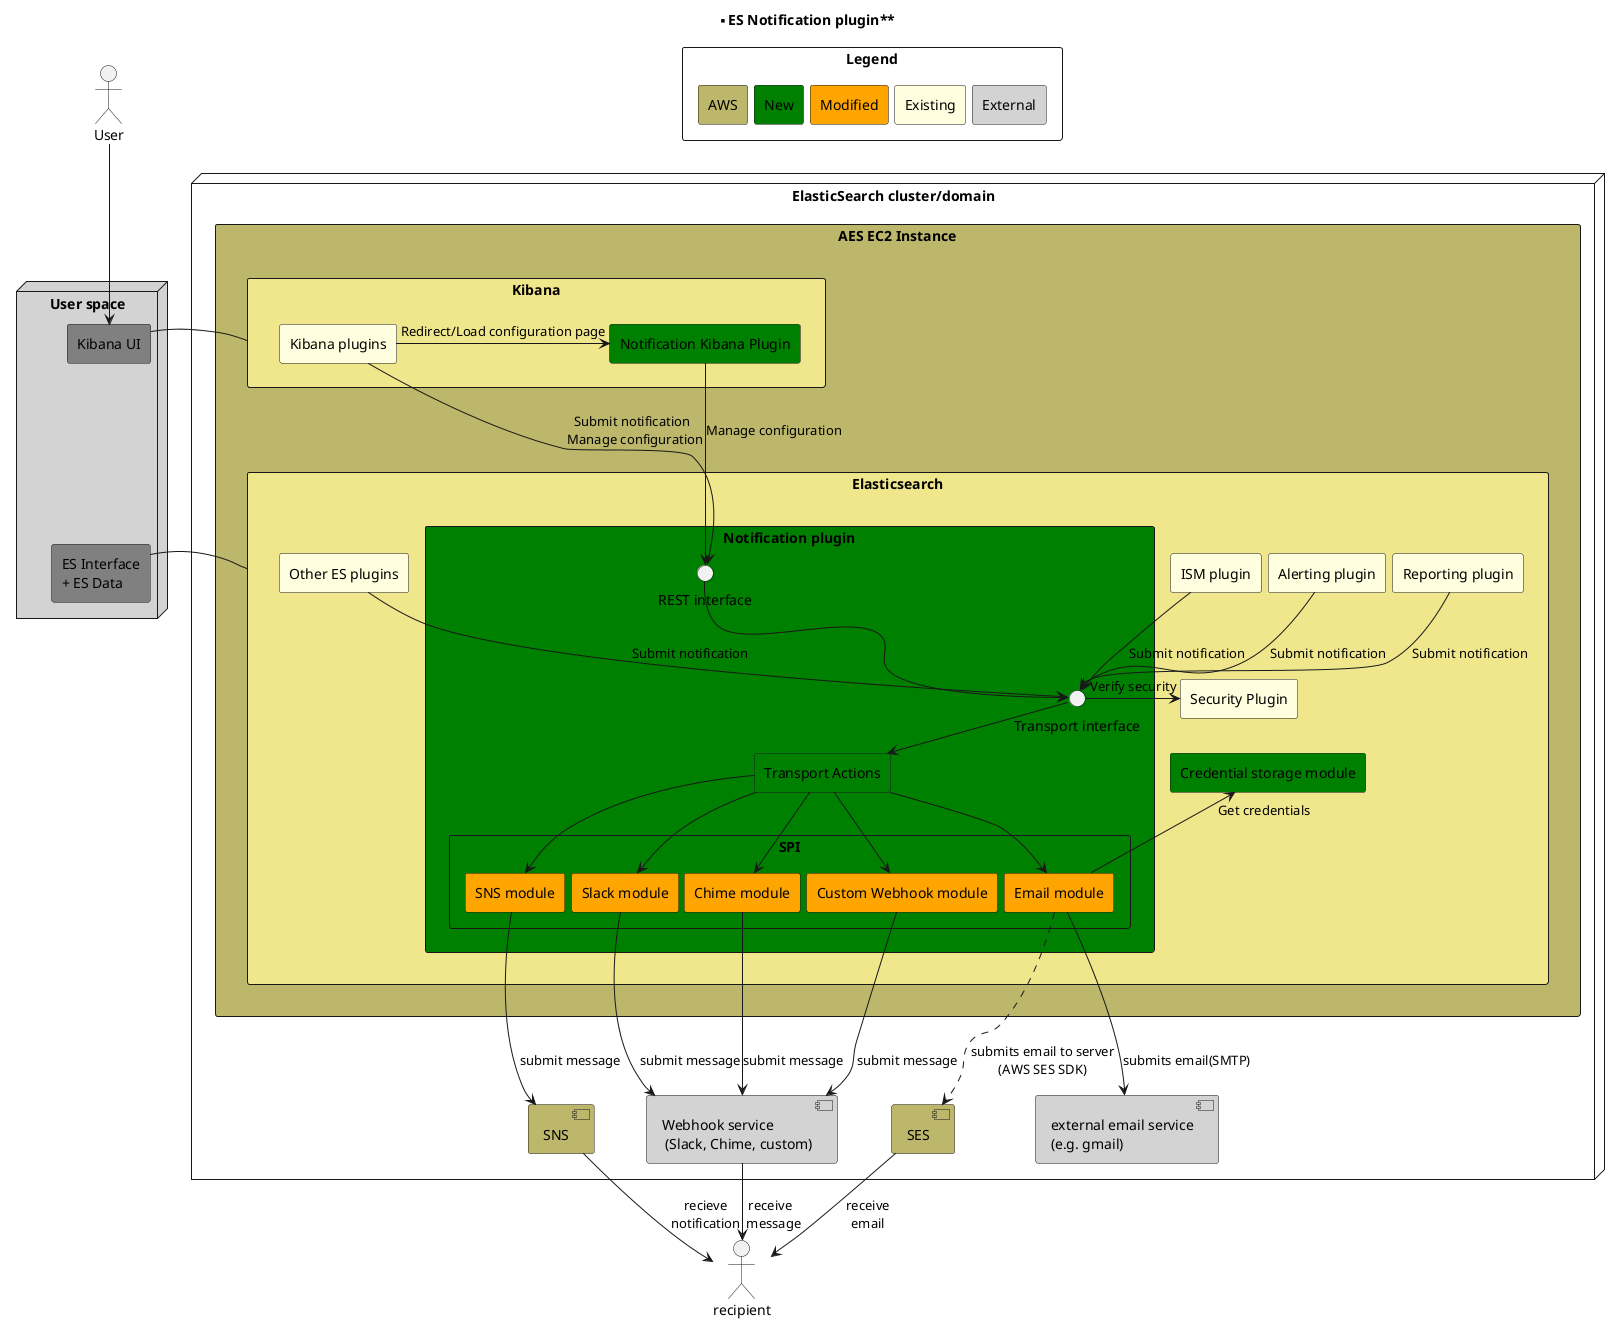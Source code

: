 @startuml
hide stereotype
skinparam nodesep 6
skinparam ranksep 10

skinparam component {
backgroundColor<<new>> Green
backgroundColor<<modify>> Orange
backgroundColor<<existing>> LightYellow
backgroundColor<<external>> LightGrey
backgroundColor<<AWS>> DarkKhaki
backgroundColor<<AES>> Khaki
backgroundColor<<Data>> Grey
backgroundColor<<CS>> LightGrey
}
skinparam rectangle {
backgroundColor<<new>> Green
backgroundColor<<modify>> Orange
backgroundColor<<existing>> LightYellow
backgroundColor<<external>> LightGrey
backgroundColor<<AWS>> DarkKhaki
backgroundColor<<AES>> Khaki
backgroundColor<<Data>> Grey
backgroundColor<<CS>> LightGrey
}
skinparam node {
backgroundColor<<new>> Green
backgroundColor<<modify>> Orange
backgroundColor<<existing>> LightYellow
backgroundColor<<external>> LightGrey
backgroundColor<<AWS>> DarkKhaki
backgroundColor<<AES>> Khaki
backgroundColor<<Data>> Grey
backgroundColor<<CS>> LightGrey
}

title ** ES Notification plugin**

actor User as user
actor "recipient" as re


node "ElasticSearch cluster/domain" as cluster {
    rectangle "AES EC2 Instance" <<AWS>> {
        rectangle "Kibana" as kibana <<AES>> {
            rectangle "Kibana plugins" as kplugin  <<existing>>
            rectangle "Notification Kibana Plugin" as notify_kbn_plugin <<new>> 
         }
             
        
        rectangle "Elasticsearch" as es <<AES>> {
            rectangle "Notification plugin" as notify <<new>> {
                
              interface "Transport interface" as ti <<new>>
              interface "REST interface" as ri <<new>>
              rectangle "SPI" as spi <<new>> {
                rectangle "Email module" as em <<modify>>
                rectangle "SNS module" as snsm <<modify>>
                rectangle "Slack module" as sm <<modify>>
                rectangle "Chime module" as cm <<modify>>
                rectangle "Custom Webhook module" as cwm <<modify>>

              }

            


              rectangle "Transport Actions" as ta <<new>>
              ri ---> ti
              ti ---> ta
              ta --> em
              ta --> snsm
              ta --> sm
              ta --> cm
              ta --> cwm

            }
            rectangle "Credential storage module" as credential <<new>>
            rectangle "Security Plugin" as security <<existing>>
            rectangle "Reporting plugin" as reports <<existing>>
            rectangle "Alerting plugin" as alerting <<existing>>
            rectangle "ISM plugin" as ism <<existing>>
            rectangle "Other ES plugins" as esplugin <<existing>>
        }
    }
    component "SES" as ses <<AWS>>
    component "SNS" as sns <<AWS>>
    component "external email service\n(e.g. gmail)" as ex_email_server <<external>>
    component "Webhook service \n (Slack, Chime, custom)" as hook <<External>>
  
}

node "User space" as customer <<CS>> {
    rectangle "Kibana UI" as kibana_ui  <<Data>>
    rectangle "ES Interface\n+ ES Data" as es_data  <<Data>>
}

user --> kibana_ui
kibana_ui -[hidden]right-> kibana
kibana_ui -[hidden]down-> es_data
es_data -[hidden]right-> es
kibana_ui -right- kibana
es_data -right- es
' ti -[hidden]up-> ri
' credential -[hidden]up- security
' cm -[hidden]right- snsm
' em -[hidden]right- cm


notify_kbn_plugin --> ri: Manage configuration
kplugin -> notify_kbn_plugin: Redirect/Load configuration page

credential <-- em : Get credentials
ti -> security : Verify security
kplugin -> ri : Submit notification \n Manage configuration
reports ---> ti : Submit notification
alerting ---> ti : Submit notification
ism ---> ti : Submit notification
esplugin ---> ti : Submit notification

em ---> ex_email_server: submits email(SMTP)
em ...> ses : submits email to server\n(AWS SES SDK)


snsm ---> sns: submit message
sm ---> hook: submit message
cm ---> hook: submit message
cwm ---> hook: submit message

ses --> re : receive\nemail
hook --> re: receive \n message
sns --> re: recieve\nnotification


rectangle "Legend" {
    rectangle "New" as new <<new>>
    rectangle "Modified" as modify <<modify>>
    rectangle "Existing" as existing <<existing>>
    rectangle "External" as external <<external>>
    rectangle "AWS" as aws <<AWS>>
    aws -[hidden]right- new
    new -[hidden]right- modify
    modify -[hidden]right- existing
    existing -[hidden]right- external    
}
@enduml